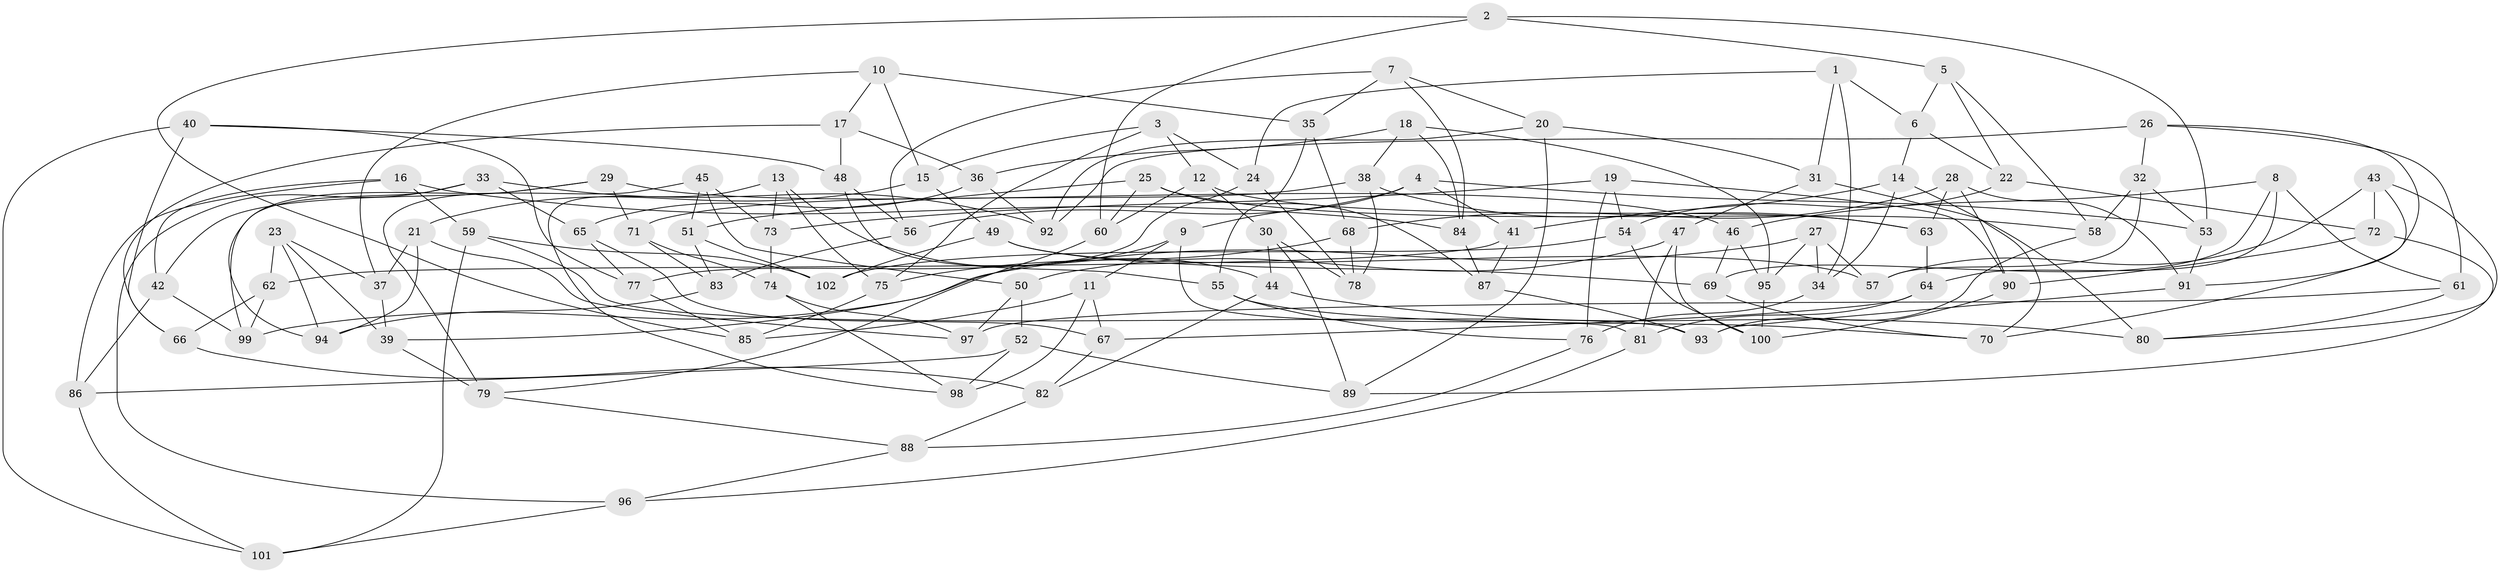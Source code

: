 // coarse degree distribution, {4: 0.13725490196078433, 5: 0.29411764705882354, 3: 0.0196078431372549, 6: 0.43137254901960786, 8: 0.058823529411764705, 2: 0.0196078431372549, 7: 0.0392156862745098}
// Generated by graph-tools (version 1.1) at 2025/38/03/04/25 23:38:12]
// undirected, 102 vertices, 204 edges
graph export_dot {
  node [color=gray90,style=filled];
  1;
  2;
  3;
  4;
  5;
  6;
  7;
  8;
  9;
  10;
  11;
  12;
  13;
  14;
  15;
  16;
  17;
  18;
  19;
  20;
  21;
  22;
  23;
  24;
  25;
  26;
  27;
  28;
  29;
  30;
  31;
  32;
  33;
  34;
  35;
  36;
  37;
  38;
  39;
  40;
  41;
  42;
  43;
  44;
  45;
  46;
  47;
  48;
  49;
  50;
  51;
  52;
  53;
  54;
  55;
  56;
  57;
  58;
  59;
  60;
  61;
  62;
  63;
  64;
  65;
  66;
  67;
  68;
  69;
  70;
  71;
  72;
  73;
  74;
  75;
  76;
  77;
  78;
  79;
  80;
  81;
  82;
  83;
  84;
  85;
  86;
  87;
  88;
  89;
  90;
  91;
  92;
  93;
  94;
  95;
  96;
  97;
  98;
  99;
  100;
  101;
  102;
  1 -- 31;
  1 -- 6;
  1 -- 24;
  1 -- 34;
  2 -- 53;
  2 -- 60;
  2 -- 85;
  2 -- 5;
  3 -- 75;
  3 -- 12;
  3 -- 24;
  3 -- 15;
  4 -- 56;
  4 -- 41;
  4 -- 9;
  4 -- 53;
  5 -- 22;
  5 -- 58;
  5 -- 6;
  6 -- 14;
  6 -- 22;
  7 -- 84;
  7 -- 56;
  7 -- 20;
  7 -- 35;
  8 -- 61;
  8 -- 64;
  8 -- 69;
  8 -- 46;
  9 -- 81;
  9 -- 39;
  9 -- 11;
  10 -- 17;
  10 -- 15;
  10 -- 37;
  10 -- 35;
  11 -- 85;
  11 -- 67;
  11 -- 98;
  12 -- 30;
  12 -- 60;
  12 -- 63;
  13 -- 73;
  13 -- 44;
  13 -- 98;
  13 -- 75;
  14 -- 34;
  14 -- 70;
  14 -- 41;
  15 -- 21;
  15 -- 49;
  16 -- 42;
  16 -- 59;
  16 -- 86;
  16 -- 84;
  17 -- 48;
  17 -- 36;
  17 -- 66;
  18 -- 36;
  18 -- 38;
  18 -- 95;
  18 -- 84;
  19 -- 54;
  19 -- 76;
  19 -- 90;
  19 -- 73;
  20 -- 31;
  20 -- 92;
  20 -- 89;
  21 -- 94;
  21 -- 37;
  21 -- 97;
  22 -- 72;
  22 -- 54;
  23 -- 62;
  23 -- 94;
  23 -- 39;
  23 -- 37;
  24 -- 78;
  24 -- 77;
  25 -- 60;
  25 -- 58;
  25 -- 87;
  25 -- 51;
  26 -- 92;
  26 -- 61;
  26 -- 91;
  26 -- 32;
  27 -- 95;
  27 -- 99;
  27 -- 34;
  27 -- 57;
  28 -- 68;
  28 -- 90;
  28 -- 63;
  28 -- 91;
  29 -- 46;
  29 -- 99;
  29 -- 71;
  29 -- 42;
  30 -- 89;
  30 -- 78;
  30 -- 44;
  31 -- 80;
  31 -- 47;
  32 -- 58;
  32 -- 53;
  32 -- 57;
  33 -- 65;
  33 -- 92;
  33 -- 96;
  33 -- 94;
  34 -- 76;
  35 -- 68;
  35 -- 55;
  36 -- 65;
  36 -- 92;
  37 -- 39;
  38 -- 63;
  38 -- 78;
  38 -- 71;
  39 -- 79;
  40 -- 66;
  40 -- 101;
  40 -- 48;
  40 -- 77;
  41 -- 87;
  41 -- 62;
  42 -- 86;
  42 -- 99;
  43 -- 57;
  43 -- 70;
  43 -- 80;
  43 -- 72;
  44 -- 82;
  44 -- 80;
  45 -- 79;
  45 -- 50;
  45 -- 51;
  45 -- 73;
  46 -- 95;
  46 -- 69;
  47 -- 50;
  47 -- 100;
  47 -- 81;
  48 -- 56;
  48 -- 55;
  49 -- 102;
  49 -- 69;
  49 -- 57;
  50 -- 52;
  50 -- 97;
  51 -- 83;
  51 -- 102;
  52 -- 86;
  52 -- 89;
  52 -- 98;
  53 -- 91;
  54 -- 100;
  54 -- 102;
  55 -- 76;
  55 -- 70;
  56 -- 83;
  58 -- 93;
  59 -- 93;
  59 -- 102;
  59 -- 101;
  60 -- 79;
  61 -- 80;
  61 -- 97;
  62 -- 66;
  62 -- 99;
  63 -- 64;
  64 -- 67;
  64 -- 81;
  65 -- 77;
  65 -- 67;
  66 -- 82;
  67 -- 82;
  68 -- 78;
  68 -- 75;
  69 -- 70;
  71 -- 74;
  71 -- 83;
  72 -- 89;
  72 -- 90;
  73 -- 74;
  74 -- 97;
  74 -- 98;
  75 -- 85;
  76 -- 88;
  77 -- 85;
  79 -- 88;
  81 -- 96;
  82 -- 88;
  83 -- 94;
  84 -- 87;
  86 -- 101;
  87 -- 93;
  88 -- 96;
  90 -- 100;
  91 -- 93;
  95 -- 100;
  96 -- 101;
}
